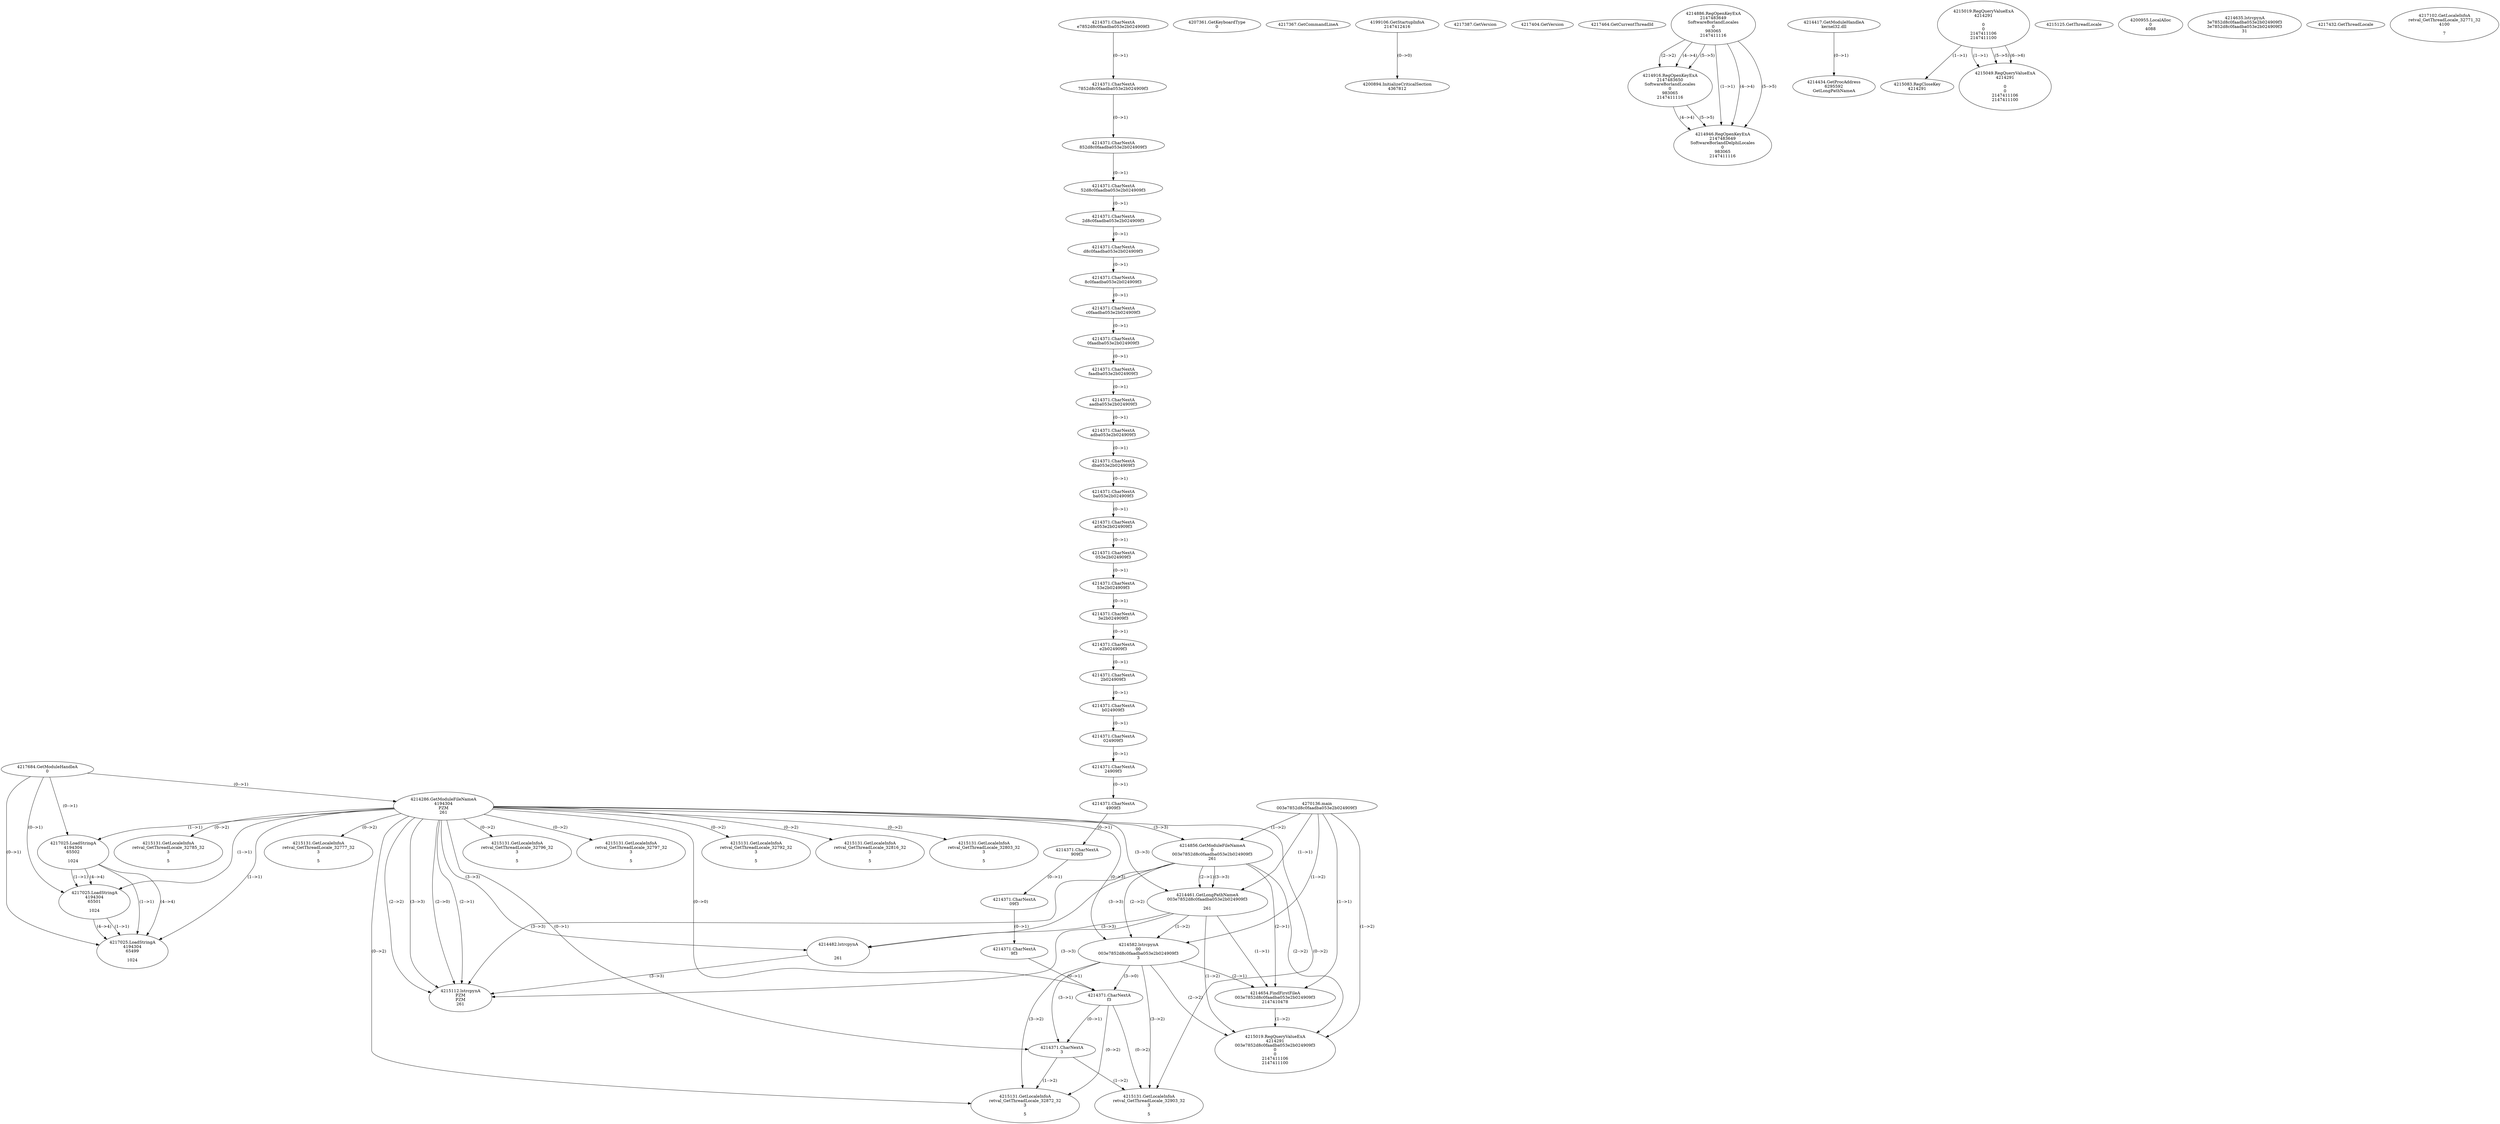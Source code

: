 // Global SCDG with merge call
digraph {
	0 [label="4270136.main
003e7852d8c0faadba053e2b024909f3"]
	1 [label="4217684.GetModuleHandleA
0"]
	2 [label="4207361.GetKeyboardType
0"]
	3 [label="4217367.GetCommandLineA
"]
	4 [label="4199106.GetStartupInfoA
2147412416"]
	5 [label="4217387.GetVersion
"]
	6 [label="4217404.GetVersion
"]
	7 [label="4217464.GetCurrentThreadId
"]
	8 [label="4214286.GetModuleFileNameA
4194304
PZM
261"]
	1 -> 8 [label="(0-->1)"]
	9 [label="4214856.GetModuleFileNameA
0
003e7852d8c0faadba053e2b024909f3
261"]
	0 -> 9 [label="(1-->2)"]
	8 -> 9 [label="(3-->3)"]
	10 [label="4214886.RegOpenKeyExA
2147483649
Software\Borland\Locales
0
983065
2147411116"]
	11 [label="4214417.GetModuleHandleA
kernel32.dll"]
	12 [label="4214434.GetProcAddress
6295592
GetLongPathNameA"]
	11 -> 12 [label="(0-->1)"]
	13 [label="4214461.GetLongPathNameA
003e7852d8c0faadba053e2b024909f3

261"]
	0 -> 13 [label="(1-->1)"]
	9 -> 13 [label="(2-->1)"]
	8 -> 13 [label="(3-->3)"]
	9 -> 13 [label="(3-->3)"]
	14 [label="4214482.lstrcpynA


261"]
	8 -> 14 [label="(3-->3)"]
	9 -> 14 [label="(3-->3)"]
	13 -> 14 [label="(3-->3)"]
	15 [label="4215019.RegQueryValueExA
4214291

0
0
2147411106
2147411100"]
	16 [label="4215083.RegCloseKey
4214291"]
	15 -> 16 [label="(1-->1)"]
	17 [label="4215112.lstrcpynA
PZM
PZM
261"]
	8 -> 17 [label="(2-->1)"]
	8 -> 17 [label="(2-->2)"]
	8 -> 17 [label="(3-->3)"]
	9 -> 17 [label="(3-->3)"]
	13 -> 17 [label="(3-->3)"]
	14 -> 17 [label="(3-->3)"]
	8 -> 17 [label="(2-->0)"]
	18 [label="4215125.GetThreadLocale
"]
	19 [label="4215131.GetLocaleInfoA
retval_GetThreadLocale_32785_32
3

5"]
	8 -> 19 [label="(0-->2)"]
	20 [label="4217025.LoadStringA
4194304
65502

1024"]
	1 -> 20 [label="(0-->1)"]
	8 -> 20 [label="(1-->1)"]
	21 [label="4217025.LoadStringA
4194304
65501

1024"]
	1 -> 21 [label="(0-->1)"]
	8 -> 21 [label="(1-->1)"]
	20 -> 21 [label="(1-->1)"]
	20 -> 21 [label="(4-->4)"]
	22 [label="4217025.LoadStringA
4194304
65499

1024"]
	1 -> 22 [label="(0-->1)"]
	8 -> 22 [label="(1-->1)"]
	20 -> 22 [label="(1-->1)"]
	21 -> 22 [label="(1-->1)"]
	20 -> 22 [label="(4-->4)"]
	21 -> 22 [label="(4-->4)"]
	23 [label="4200894.InitializeCriticalSection
4367812"]
	4 -> 23 [label="(0-->0)"]
	24 [label="4200955.LocalAlloc
0
4088"]
	25 [label="4214916.RegOpenKeyExA
2147483650
Software\Borland\Locales
0
983065
2147411116"]
	10 -> 25 [label="(2-->2)"]
	10 -> 25 [label="(4-->4)"]
	10 -> 25 [label="(5-->5)"]
	26 [label="4214946.RegOpenKeyExA
2147483649
Software\Borland\Delphi\Locales
0
983065
2147411116"]
	10 -> 26 [label="(1-->1)"]
	10 -> 26 [label="(4-->4)"]
	25 -> 26 [label="(4-->4)"]
	10 -> 26 [label="(5-->5)"]
	25 -> 26 [label="(5-->5)"]
	27 [label="4215131.GetLocaleInfoA
retval_GetThreadLocale_32777_32
3

5"]
	8 -> 27 [label="(0-->2)"]
	28 [label="4214582.lstrcpynA
00
003e7852d8c0faadba053e2b024909f3
3"]
	0 -> 28 [label="(1-->2)"]
	9 -> 28 [label="(2-->2)"]
	13 -> 28 [label="(1-->2)"]
	8 -> 28 [label="(0-->3)"]
	29 [label="4214371.CharNextA
e7852d8c0faadba053e2b024909f3"]
	30 [label="4214371.CharNextA
7852d8c0faadba053e2b024909f3"]
	29 -> 30 [label="(0-->1)"]
	31 [label="4214371.CharNextA
852d8c0faadba053e2b024909f3"]
	30 -> 31 [label="(0-->1)"]
	32 [label="4214371.CharNextA
52d8c0faadba053e2b024909f3"]
	31 -> 32 [label="(0-->1)"]
	33 [label="4214371.CharNextA
2d8c0faadba053e2b024909f3"]
	32 -> 33 [label="(0-->1)"]
	34 [label="4214371.CharNextA
d8c0faadba053e2b024909f3"]
	33 -> 34 [label="(0-->1)"]
	35 [label="4214371.CharNextA
8c0faadba053e2b024909f3"]
	34 -> 35 [label="(0-->1)"]
	36 [label="4214371.CharNextA
c0faadba053e2b024909f3"]
	35 -> 36 [label="(0-->1)"]
	37 [label="4214371.CharNextA
0faadba053e2b024909f3"]
	36 -> 37 [label="(0-->1)"]
	38 [label="4214371.CharNextA
faadba053e2b024909f3"]
	37 -> 38 [label="(0-->1)"]
	39 [label="4214371.CharNextA
aadba053e2b024909f3"]
	38 -> 39 [label="(0-->1)"]
	40 [label="4214371.CharNextA
adba053e2b024909f3"]
	39 -> 40 [label="(0-->1)"]
	41 [label="4214371.CharNextA
dba053e2b024909f3"]
	40 -> 41 [label="(0-->1)"]
	42 [label="4214371.CharNextA
ba053e2b024909f3"]
	41 -> 42 [label="(0-->1)"]
	43 [label="4214371.CharNextA
a053e2b024909f3"]
	42 -> 43 [label="(0-->1)"]
	44 [label="4214371.CharNextA
053e2b024909f3"]
	43 -> 44 [label="(0-->1)"]
	45 [label="4214371.CharNextA
53e2b024909f3"]
	44 -> 45 [label="(0-->1)"]
	46 [label="4214371.CharNextA
3e2b024909f3"]
	45 -> 46 [label="(0-->1)"]
	47 [label="4214371.CharNextA
e2b024909f3"]
	46 -> 47 [label="(0-->1)"]
	48 [label="4214371.CharNextA
2b024909f3"]
	47 -> 48 [label="(0-->1)"]
	49 [label="4214371.CharNextA
b024909f3"]
	48 -> 49 [label="(0-->1)"]
	50 [label="4214371.CharNextA
024909f3"]
	49 -> 50 [label="(0-->1)"]
	51 [label="4214371.CharNextA
24909f3"]
	50 -> 51 [label="(0-->1)"]
	52 [label="4214371.CharNextA
4909f3"]
	51 -> 52 [label="(0-->1)"]
	53 [label="4214371.CharNextA
909f3"]
	52 -> 53 [label="(0-->1)"]
	54 [label="4214371.CharNextA
09f3"]
	53 -> 54 [label="(0-->1)"]
	55 [label="4214371.CharNextA
9f3"]
	54 -> 55 [label="(0-->1)"]
	56 [label="4214371.CharNextA
f3"]
	55 -> 56 [label="(0-->1)"]
	8 -> 56 [label="(0-->0)"]
	28 -> 56 [label="(3-->0)"]
	57 [label="4214371.CharNextA
3"]
	8 -> 57 [label="(0-->1)"]
	28 -> 57 [label="(3-->1)"]
	56 -> 57 [label="(0-->1)"]
	58 [label="4214635.lstrcpynA
3e7852d8c0faadba053e2b024909f3
3e7852d8c0faadba053e2b024909f3
31"]
	59 [label="4214654.FindFirstFileA
003e7852d8c0faadba053e2b024909f3
2147410478"]
	0 -> 59 [label="(1-->1)"]
	9 -> 59 [label="(2-->1)"]
	13 -> 59 [label="(1-->1)"]
	28 -> 59 [label="(2-->1)"]
	60 [label="4215019.RegQueryValueExA
4214291
003e7852d8c0faadba053e2b024909f3
0
0
2147411106
2147411100"]
	0 -> 60 [label="(1-->2)"]
	9 -> 60 [label="(2-->2)"]
	13 -> 60 [label="(1-->2)"]
	28 -> 60 [label="(2-->2)"]
	59 -> 60 [label="(1-->2)"]
	61 [label="4215131.GetLocaleInfoA
retval_GetThreadLocale_32903_32
3

5"]
	8 -> 61 [label="(0-->2)"]
	28 -> 61 [label="(3-->2)"]
	56 -> 61 [label="(0-->2)"]
	57 -> 61 [label="(1-->2)"]
	62 [label="4215049.RegQueryValueExA
4214291

0
0
2147411106
2147411100"]
	15 -> 62 [label="(1-->1)"]
	15 -> 62 [label="(5-->5)"]
	15 -> 62 [label="(6-->6)"]
	63 [label="4215131.GetLocaleInfoA
retval_GetThreadLocale_32796_32
3

5"]
	8 -> 63 [label="(0-->2)"]
	64 [label="4215131.GetLocaleInfoA
retval_GetThreadLocale_32797_32
3

5"]
	8 -> 64 [label="(0-->2)"]
	65 [label="4215131.GetLocaleInfoA
retval_GetThreadLocale_32792_32
3

5"]
	8 -> 65 [label="(0-->2)"]
	66 [label="4215131.GetLocaleInfoA
retval_GetThreadLocale_32816_32
3

5"]
	8 -> 66 [label="(0-->2)"]
	67 [label="4217432.GetThreadLocale
"]
	68 [label="4217102.GetLocaleInfoA
retval_GetThreadLocale_32771_32
4100

7"]
	69 [label="4215131.GetLocaleInfoA
retval_GetThreadLocale_32872_32
3

5"]
	8 -> 69 [label="(0-->2)"]
	28 -> 69 [label="(3-->2)"]
	56 -> 69 [label="(0-->2)"]
	57 -> 69 [label="(1-->2)"]
	70 [label="4215131.GetLocaleInfoA
retval_GetThreadLocale_32803_32
3

5"]
	8 -> 70 [label="(0-->2)"]
}
